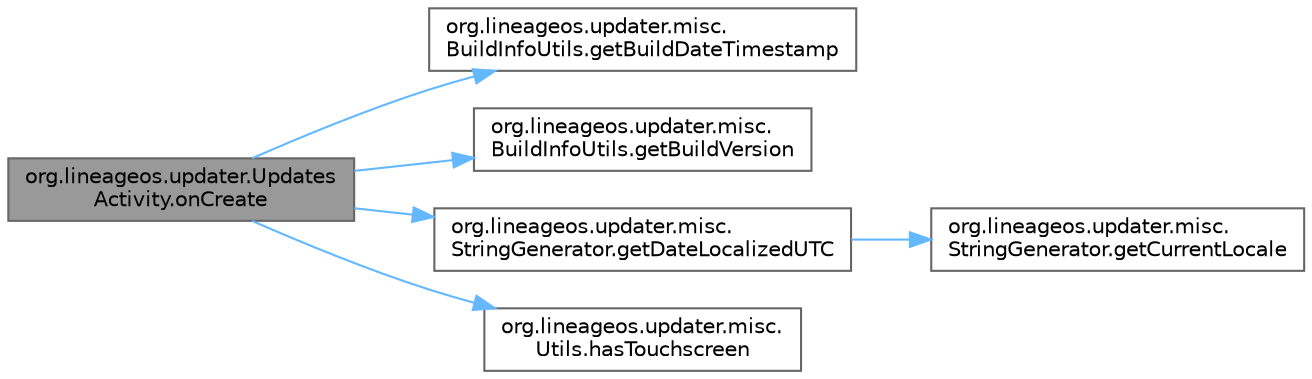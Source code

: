 digraph "org.lineageos.updater.UpdatesActivity.onCreate"
{
 // LATEX_PDF_SIZE
  bgcolor="transparent";
  edge [fontname=Helvetica,fontsize=10,labelfontname=Helvetica,labelfontsize=10];
  node [fontname=Helvetica,fontsize=10,shape=box,height=0.2,width=0.4];
  rankdir="LR";
  Node1 [label="org.lineageos.updater.Updates\lActivity.onCreate",height=0.2,width=0.4,color="gray40", fillcolor="grey60", style="filled", fontcolor="black",tooltip=" "];
  Node1 -> Node2 [color="steelblue1",style="solid"];
  Node2 [label="org.lineageos.updater.misc.\lBuildInfoUtils.getBuildDateTimestamp",height=0.2,width=0.4,color="grey40", fillcolor="white", style="filled",URL="$classorg_1_1lineageos_1_1updater_1_1misc_1_1_build_info_utils.html#a987ad0c825504c636a95377e0291b2e6",tooltip=" "];
  Node1 -> Node3 [color="steelblue1",style="solid"];
  Node3 [label="org.lineageos.updater.misc.\lBuildInfoUtils.getBuildVersion",height=0.2,width=0.4,color="grey40", fillcolor="white", style="filled",URL="$classorg_1_1lineageos_1_1updater_1_1misc_1_1_build_info_utils.html#afbf36f0c7c79b399e590ddb8635c60d4",tooltip=" "];
  Node1 -> Node4 [color="steelblue1",style="solid"];
  Node4 [label="org.lineageos.updater.misc.\lStringGenerator.getDateLocalizedUTC",height=0.2,width=0.4,color="grey40", fillcolor="white", style="filled",URL="$classorg_1_1lineageos_1_1updater_1_1misc_1_1_string_generator.html#a275bb5a3bf6245d31d9637dc9fad4448",tooltip=" "];
  Node4 -> Node5 [color="steelblue1",style="solid"];
  Node5 [label="org.lineageos.updater.misc.\lStringGenerator.getCurrentLocale",height=0.2,width=0.4,color="grey40", fillcolor="white", style="filled",URL="$classorg_1_1lineageos_1_1updater_1_1misc_1_1_string_generator.html#ac7a0eee1d0057a0c89c685bfcd5c92df",tooltip=" "];
  Node1 -> Node6 [color="steelblue1",style="solid"];
  Node6 [label="org.lineageos.updater.misc.\lUtils.hasTouchscreen",height=0.2,width=0.4,color="grey40", fillcolor="white", style="filled",URL="$classorg_1_1lineageos_1_1updater_1_1misc_1_1_utils.html#a6f2898aa8c562f8c35874e2b1b8e0533",tooltip=" "];
}
